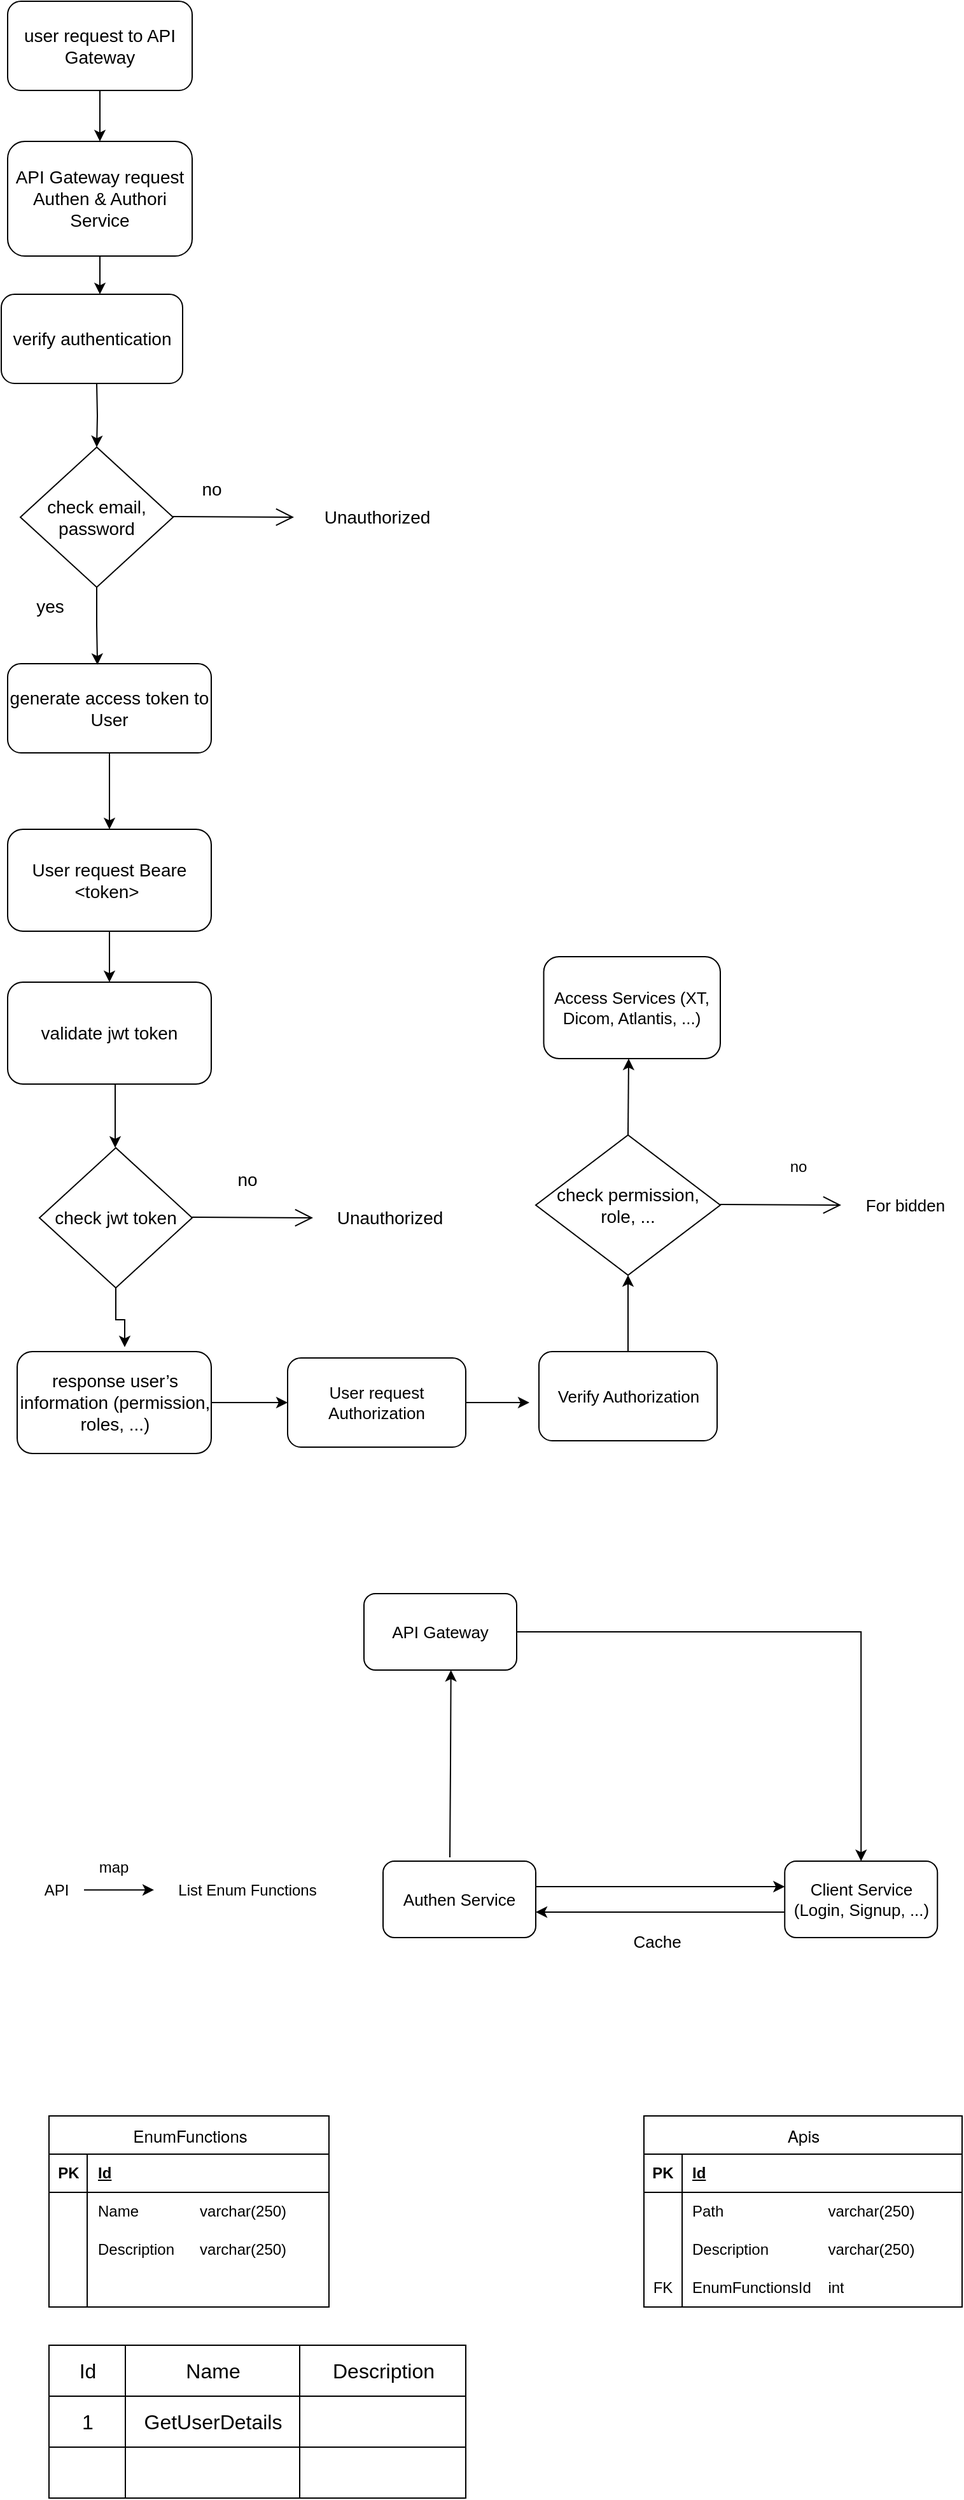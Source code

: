 <mxfile version="24.8.6">
  <diagram name="Page-1" id="XskubEJi0R3WrxgRnHOm">
    <mxGraphModel dx="1683" dy="868" grid="1" gridSize="10" guides="1" tooltips="1" connect="1" arrows="1" fold="1" page="1" pageScale="1" pageWidth="850" pageHeight="1100" math="0" shadow="0">
      <root>
        <mxCell id="0" />
        <mxCell id="1" parent="0" />
        <mxCell id="0LMOfcOHEF7ToOQz5EPv-5" style="edgeStyle=orthogonalEdgeStyle;rounded=0;orthogonalLoop=1;jettySize=auto;html=1;exitX=0.5;exitY=1;exitDx=0;exitDy=0;fontSize=14;" edge="1" parent="1" source="0LMOfcOHEF7ToOQz5EPv-1" target="0LMOfcOHEF7ToOQz5EPv-4">
          <mxGeometry relative="1" as="geometry" />
        </mxCell>
        <mxCell id="0LMOfcOHEF7ToOQz5EPv-1" value="user request to API Gateway" style="rounded=1;whiteSpace=wrap;html=1;fontSize=14;" vertex="1" parent="1">
          <mxGeometry x="20" y="20" width="145" height="70" as="geometry" />
        </mxCell>
        <mxCell id="0LMOfcOHEF7ToOQz5EPv-96" style="edgeStyle=orthogonalEdgeStyle;rounded=0;orthogonalLoop=1;jettySize=auto;html=1;" edge="1" parent="1" source="0LMOfcOHEF7ToOQz5EPv-4">
          <mxGeometry relative="1" as="geometry">
            <mxPoint x="92.5" y="250" as="targetPoint" />
          </mxGeometry>
        </mxCell>
        <mxCell id="0LMOfcOHEF7ToOQz5EPv-4" value="API Gateway request Authen &amp;amp; Authori Service" style="rounded=1;whiteSpace=wrap;html=1;fontSize=14;" vertex="1" parent="1">
          <mxGeometry x="20" y="130" width="145" height="90" as="geometry" />
        </mxCell>
        <mxCell id="0LMOfcOHEF7ToOQz5EPv-7" value="check email, password" style="rhombus;whiteSpace=wrap;html=1;fontSize=14;" vertex="1" parent="1">
          <mxGeometry x="30" y="370" width="120" height="110" as="geometry" />
        </mxCell>
        <mxCell id="0LMOfcOHEF7ToOQz5EPv-8" value="" style="endArrow=open;endFill=1;endSize=12;html=1;rounded=0;fontSize=14;" edge="1" parent="1">
          <mxGeometry width="160" relative="1" as="geometry">
            <mxPoint x="150" y="424.5" as="sourcePoint" />
            <mxPoint x="245" y="425" as="targetPoint" />
          </mxGeometry>
        </mxCell>
        <mxCell id="0LMOfcOHEF7ToOQz5EPv-10" style="edgeStyle=orthogonalEdgeStyle;rounded=0;orthogonalLoop=1;jettySize=auto;html=1;entryX=0.5;entryY=0;entryDx=0;entryDy=0;fontSize=14;" edge="1" parent="1" target="0LMOfcOHEF7ToOQz5EPv-7">
          <mxGeometry relative="1" as="geometry">
            <mxPoint x="90" y="320" as="sourcePoint" />
            <mxPoint x="90" y="360" as="targetPoint" />
          </mxGeometry>
        </mxCell>
        <mxCell id="0LMOfcOHEF7ToOQz5EPv-11" value="no" style="text;html=1;align=center;verticalAlign=middle;resizable=0;points=[];autosize=1;strokeColor=none;fillColor=none;fontSize=14;" vertex="1" parent="1">
          <mxGeometry x="160" y="388" width="40" height="30" as="geometry" />
        </mxCell>
        <mxCell id="0LMOfcOHEF7ToOQz5EPv-12" value="yes" style="text;html=1;align=center;verticalAlign=middle;resizable=0;points=[];autosize=1;strokeColor=none;fillColor=none;fontSize=14;" vertex="1" parent="1">
          <mxGeometry x="27.5" y="480" width="50" height="30" as="geometry" />
        </mxCell>
        <mxCell id="0LMOfcOHEF7ToOQz5EPv-42" style="edgeStyle=orthogonalEdgeStyle;rounded=0;orthogonalLoop=1;jettySize=auto;html=1;" edge="1" parent="1" source="0LMOfcOHEF7ToOQz5EPv-13" target="0LMOfcOHEF7ToOQz5EPv-39">
          <mxGeometry relative="1" as="geometry" />
        </mxCell>
        <mxCell id="0LMOfcOHEF7ToOQz5EPv-13" value="generate access token to User" style="rounded=1;whiteSpace=wrap;html=1;fontSize=14;" vertex="1" parent="1">
          <mxGeometry x="20" y="540" width="160" height="70" as="geometry" />
        </mxCell>
        <mxCell id="0LMOfcOHEF7ToOQz5EPv-14" value="&lt;p style=&quot;line-height: 120%; font-size: 14px;&quot;&gt;Unauthorized&lt;/p&gt;" style="text;html=1;align=center;verticalAlign=middle;resizable=0;points=[];autosize=1;strokeColor=none;fillColor=none;fontSize=14;" vertex="1" parent="1">
          <mxGeometry x="255" y="395" width="110" height="60" as="geometry" />
        </mxCell>
        <mxCell id="0LMOfcOHEF7ToOQz5EPv-109" style="edgeStyle=orthogonalEdgeStyle;rounded=0;orthogonalLoop=1;jettySize=auto;html=1;entryX=0;entryY=0.5;entryDx=0;entryDy=0;" edge="1" parent="1" source="0LMOfcOHEF7ToOQz5EPv-16" target="0LMOfcOHEF7ToOQz5EPv-108">
          <mxGeometry relative="1" as="geometry" />
        </mxCell>
        <mxCell id="0LMOfcOHEF7ToOQz5EPv-16" value="&lt;span style=&quot;text-align: left;&quot;&gt;&lt;font style=&quot;font-size: 14px;&quot;&gt;response user’s information (permission, roles, ...)&lt;/font&gt;&lt;/span&gt;" style="rounded=1;whiteSpace=wrap;html=1;fontSize=13;" vertex="1" parent="1">
          <mxGeometry x="27.5" y="1080" width="152.5" height="80" as="geometry" />
        </mxCell>
        <mxCell id="0LMOfcOHEF7ToOQz5EPv-23" value="verify authentication" style="rounded=1;whiteSpace=wrap;html=1;fontSize=14;" vertex="1" parent="1">
          <mxGeometry x="15" y="250" width="142.5" height="70" as="geometry" />
        </mxCell>
        <mxCell id="0LMOfcOHEF7ToOQz5EPv-107" style="edgeStyle=orthogonalEdgeStyle;rounded=0;orthogonalLoop=1;jettySize=auto;html=1;entryX=0.5;entryY=0;entryDx=0;entryDy=0;" edge="1" parent="1" source="0LMOfcOHEF7ToOQz5EPv-39" target="0LMOfcOHEF7ToOQz5EPv-98">
          <mxGeometry relative="1" as="geometry" />
        </mxCell>
        <mxCell id="0LMOfcOHEF7ToOQz5EPv-39" value="User request Beare &amp;lt;token&amp;gt;&amp;nbsp;" style="rounded=1;whiteSpace=wrap;html=1;fontSize=14;" vertex="1" parent="1">
          <mxGeometry x="20" y="670" width="160" height="80" as="geometry" />
        </mxCell>
        <mxCell id="0LMOfcOHEF7ToOQz5EPv-41" style="edgeStyle=orthogonalEdgeStyle;rounded=0;orthogonalLoop=1;jettySize=auto;html=1;entryX=0.441;entryY=0.013;entryDx=0;entryDy=0;entryPerimeter=0;" edge="1" parent="1" source="0LMOfcOHEF7ToOQz5EPv-7" target="0LMOfcOHEF7ToOQz5EPv-13">
          <mxGeometry relative="1" as="geometry" />
        </mxCell>
        <mxCell id="0LMOfcOHEF7ToOQz5EPv-98" value="validate jwt token" style="rounded=1;whiteSpace=wrap;html=1;fontSize=14;" vertex="1" parent="1">
          <mxGeometry x="20" y="790" width="160" height="80" as="geometry" />
        </mxCell>
        <mxCell id="0LMOfcOHEF7ToOQz5EPv-99" value="check jwt token" style="rhombus;whiteSpace=wrap;html=1;fontSize=14;" vertex="1" parent="1">
          <mxGeometry x="45" y="920" width="120" height="110" as="geometry" />
        </mxCell>
        <mxCell id="0LMOfcOHEF7ToOQz5EPv-100" style="edgeStyle=orthogonalEdgeStyle;rounded=0;orthogonalLoop=1;jettySize=auto;html=1;" edge="1" parent="1">
          <mxGeometry relative="1" as="geometry">
            <mxPoint x="104.5" y="870" as="sourcePoint" />
            <mxPoint x="104.5" y="920" as="targetPoint" />
          </mxGeometry>
        </mxCell>
        <mxCell id="0LMOfcOHEF7ToOQz5EPv-101" value="" style="endArrow=open;endFill=1;endSize=12;html=1;rounded=0;fontSize=14;" edge="1" parent="1">
          <mxGeometry width="160" relative="1" as="geometry">
            <mxPoint x="165" y="974.5" as="sourcePoint" />
            <mxPoint x="260" y="975" as="targetPoint" />
          </mxGeometry>
        </mxCell>
        <mxCell id="0LMOfcOHEF7ToOQz5EPv-102" value="no" style="text;html=1;align=center;verticalAlign=middle;resizable=0;points=[];autosize=1;strokeColor=none;fillColor=none;fontSize=14;" vertex="1" parent="1">
          <mxGeometry x="187.5" y="930" width="40" height="30" as="geometry" />
        </mxCell>
        <mxCell id="0LMOfcOHEF7ToOQz5EPv-103" value="&lt;p style=&quot;line-height: 120%; font-size: 14px;&quot;&gt;Unauthorized&lt;/p&gt;" style="text;html=1;align=center;verticalAlign=middle;resizable=0;points=[];autosize=1;strokeColor=none;fillColor=none;fontSize=14;" vertex="1" parent="1">
          <mxGeometry x="265" y="945" width="110" height="60" as="geometry" />
        </mxCell>
        <mxCell id="0LMOfcOHEF7ToOQz5EPv-106" style="edgeStyle=orthogonalEdgeStyle;rounded=0;orthogonalLoop=1;jettySize=auto;html=1;entryX=0.554;entryY=-0.043;entryDx=0;entryDy=0;entryPerimeter=0;" edge="1" parent="1" source="0LMOfcOHEF7ToOQz5EPv-99" target="0LMOfcOHEF7ToOQz5EPv-16">
          <mxGeometry relative="1" as="geometry" />
        </mxCell>
        <mxCell id="0LMOfcOHEF7ToOQz5EPv-119" style="edgeStyle=orthogonalEdgeStyle;rounded=0;orthogonalLoop=1;jettySize=auto;html=1;" edge="1" parent="1" source="0LMOfcOHEF7ToOQz5EPv-108">
          <mxGeometry relative="1" as="geometry">
            <mxPoint x="430" y="1120" as="targetPoint" />
          </mxGeometry>
        </mxCell>
        <mxCell id="0LMOfcOHEF7ToOQz5EPv-108" value="&lt;span style=&quot;text-align: left;&quot;&gt;User request Authorization&lt;/span&gt;" style="rounded=1;whiteSpace=wrap;html=1;fontSize=13;" vertex="1" parent="1">
          <mxGeometry x="240" y="1085" width="140" height="70" as="geometry" />
        </mxCell>
        <mxCell id="0LMOfcOHEF7ToOQz5EPv-113" style="edgeStyle=orthogonalEdgeStyle;rounded=0;orthogonalLoop=1;jettySize=auto;html=1;entryX=0.5;entryY=1;entryDx=0;entryDy=0;" edge="1" parent="1" source="0LMOfcOHEF7ToOQz5EPv-110" target="0LMOfcOHEF7ToOQz5EPv-112">
          <mxGeometry relative="1" as="geometry" />
        </mxCell>
        <mxCell id="0LMOfcOHEF7ToOQz5EPv-110" value="&lt;span style=&quot;text-align: left;&quot;&gt;Verify Authorization&lt;/span&gt;" style="rounded=1;whiteSpace=wrap;html=1;fontSize=13;" vertex="1" parent="1">
          <mxGeometry x="437.5" y="1080" width="140" height="70" as="geometry" />
        </mxCell>
        <mxCell id="0LMOfcOHEF7ToOQz5EPv-112" value="check permission, role, ..." style="rhombus;whiteSpace=wrap;html=1;fontSize=14;" vertex="1" parent="1">
          <mxGeometry x="435" y="910" width="145" height="110" as="geometry" />
        </mxCell>
        <mxCell id="0LMOfcOHEF7ToOQz5EPv-114" value="" style="endArrow=open;endFill=1;endSize=12;html=1;rounded=0;fontSize=14;" edge="1" parent="1">
          <mxGeometry width="160" relative="1" as="geometry">
            <mxPoint x="580" y="964.5" as="sourcePoint" />
            <mxPoint x="675" y="965" as="targetPoint" />
          </mxGeometry>
        </mxCell>
        <mxCell id="0LMOfcOHEF7ToOQz5EPv-115" value="no" style="text;html=1;align=center;verticalAlign=middle;resizable=0;points=[];autosize=1;strokeColor=none;fillColor=none;" vertex="1" parent="1">
          <mxGeometry x="621.25" y="920" width="40" height="30" as="geometry" />
        </mxCell>
        <mxCell id="0LMOfcOHEF7ToOQz5EPv-116" value="&lt;span style=&quot;font-size: 13px;&quot;&gt;For bidden&lt;/span&gt;" style="text;html=1;align=center;verticalAlign=middle;resizable=0;points=[];autosize=1;strokeColor=none;fillColor=none;" vertex="1" parent="1">
          <mxGeometry x="680" y="950" width="90" height="30" as="geometry" />
        </mxCell>
        <mxCell id="0LMOfcOHEF7ToOQz5EPv-117" value="" style="endArrow=classic;html=1;rounded=0;exitX=0.5;exitY=0;exitDx=0;exitDy=0;" edge="1" parent="1" source="0LMOfcOHEF7ToOQz5EPv-112">
          <mxGeometry width="50" height="50" relative="1" as="geometry">
            <mxPoint x="400" y="770" as="sourcePoint" />
            <mxPoint x="508" y="850" as="targetPoint" />
          </mxGeometry>
        </mxCell>
        <mxCell id="0LMOfcOHEF7ToOQz5EPv-118" value="&lt;span style=&quot;font-size: 13px;&quot;&gt;Access Services (XT, Dicom, Atlantis, ...)&lt;/span&gt;" style="rounded=1;whiteSpace=wrap;html=1;" vertex="1" parent="1">
          <mxGeometry x="441.25" y="770" width="138.75" height="80" as="geometry" />
        </mxCell>
        <mxCell id="0LMOfcOHEF7ToOQz5EPv-125" style="edgeStyle=orthogonalEdgeStyle;rounded=0;orthogonalLoop=1;jettySize=auto;html=1;entryX=0.5;entryY=0;entryDx=0;entryDy=0;" edge="1" parent="1" source="0LMOfcOHEF7ToOQz5EPv-120" target="0LMOfcOHEF7ToOQz5EPv-123">
          <mxGeometry relative="1" as="geometry" />
        </mxCell>
        <mxCell id="0LMOfcOHEF7ToOQz5EPv-120" value="API Gateway" style="rounded=1;whiteSpace=wrap;html=1;fontSize=13;" vertex="1" parent="1">
          <mxGeometry x="300" y="1270" width="120" height="60" as="geometry" />
        </mxCell>
        <mxCell id="0LMOfcOHEF7ToOQz5EPv-133" style="edgeStyle=orthogonalEdgeStyle;rounded=0;orthogonalLoop=1;jettySize=auto;html=1;entryX=0;entryY=0.5;entryDx=0;entryDy=0;" edge="1" parent="1">
          <mxGeometry relative="1" as="geometry">
            <mxPoint x="435" y="1500" as="sourcePoint" />
            <mxPoint x="630.63" y="1500" as="targetPoint" />
          </mxGeometry>
        </mxCell>
        <mxCell id="0LMOfcOHEF7ToOQz5EPv-122" value="Authen Service" style="rounded=1;whiteSpace=wrap;html=1;fontSize=13;" vertex="1" parent="1">
          <mxGeometry x="315" y="1480" width="120" height="60" as="geometry" />
        </mxCell>
        <mxCell id="0LMOfcOHEF7ToOQz5EPv-126" style="edgeStyle=orthogonalEdgeStyle;rounded=0;orthogonalLoop=1;jettySize=auto;html=1;entryX=1;entryY=0.5;entryDx=0;entryDy=0;" edge="1" parent="1">
          <mxGeometry relative="1" as="geometry">
            <mxPoint x="630.63" y="1520" as="sourcePoint" />
            <mxPoint x="435" y="1520" as="targetPoint" />
          </mxGeometry>
        </mxCell>
        <mxCell id="0LMOfcOHEF7ToOQz5EPv-123" value="Client Service (Login, Signup, ...)" style="rounded=1;whiteSpace=wrap;html=1;fontSize=13;" vertex="1" parent="1">
          <mxGeometry x="630.63" y="1480" width="120" height="60" as="geometry" />
        </mxCell>
        <mxCell id="0LMOfcOHEF7ToOQz5EPv-131" style="edgeStyle=orthogonalEdgeStyle;rounded=0;orthogonalLoop=1;jettySize=auto;html=1;entryX=0.632;entryY=1.05;entryDx=0;entryDy=0;entryPerimeter=0;" edge="1" parent="1">
          <mxGeometry relative="1" as="geometry">
            <mxPoint x="367.5" y="1477" as="sourcePoint" />
            <mxPoint x="368.34" y="1330.0" as="targetPoint" />
          </mxGeometry>
        </mxCell>
        <mxCell id="0LMOfcOHEF7ToOQz5EPv-132" value="Cache" style="text;html=1;align=center;verticalAlign=middle;resizable=0;points=[];autosize=1;strokeColor=none;fillColor=none;fontSize=13;" vertex="1" parent="1">
          <mxGeometry x="500" y="1528" width="60" height="30" as="geometry" />
        </mxCell>
        <mxCell id="0LMOfcOHEF7ToOQz5EPv-134" value="&lt;p style=&quot;margin: 0px; font-variant-numeric: normal; font-variant-east-asian: normal; font-variant-alternates: normal; font-size-adjust: none; font-kerning: auto; font-optical-sizing: auto; font-feature-settings: normal; font-variation-settings: normal; font-variant-position: normal; font-variant-emoji: normal; font-weight: 400; font-stretch: normal; font-size: 13px; line-height: normal; font-family: &amp;quot;Helvetica Neue&amp;quot;; text-align: start; text-wrap-mode: wrap;&quot; class=&quot;p1&quot;&gt;EnumFunctions&lt;/p&gt;" style="shape=table;startSize=30;container=1;collapsible=1;childLayout=tableLayout;fixedRows=1;rowLines=0;fontStyle=1;align=center;resizeLast=1;html=1;" vertex="1" parent="1">
          <mxGeometry x="52.5" y="1680" width="220" height="150" as="geometry" />
        </mxCell>
        <mxCell id="0LMOfcOHEF7ToOQz5EPv-135" value="" style="shape=tableRow;horizontal=0;startSize=0;swimlaneHead=0;swimlaneBody=0;fillColor=none;collapsible=0;dropTarget=0;points=[[0,0.5],[1,0.5]];portConstraint=eastwest;top=0;left=0;right=0;bottom=1;" vertex="1" parent="0LMOfcOHEF7ToOQz5EPv-134">
          <mxGeometry y="30" width="220" height="30" as="geometry" />
        </mxCell>
        <mxCell id="0LMOfcOHEF7ToOQz5EPv-136" value="PK" style="shape=partialRectangle;connectable=0;fillColor=none;top=0;left=0;bottom=0;right=0;fontStyle=1;overflow=hidden;whiteSpace=wrap;html=1;" vertex="1" parent="0LMOfcOHEF7ToOQz5EPv-135">
          <mxGeometry width="30" height="30" as="geometry">
            <mxRectangle width="30" height="30" as="alternateBounds" />
          </mxGeometry>
        </mxCell>
        <mxCell id="0LMOfcOHEF7ToOQz5EPv-137" value="Id" style="shape=partialRectangle;connectable=0;fillColor=none;top=0;left=0;bottom=0;right=0;align=left;spacingLeft=6;fontStyle=5;overflow=hidden;whiteSpace=wrap;html=1;" vertex="1" parent="0LMOfcOHEF7ToOQz5EPv-135">
          <mxGeometry x="30" width="190" height="30" as="geometry">
            <mxRectangle width="190" height="30" as="alternateBounds" />
          </mxGeometry>
        </mxCell>
        <mxCell id="0LMOfcOHEF7ToOQz5EPv-138" value="" style="shape=tableRow;horizontal=0;startSize=0;swimlaneHead=0;swimlaneBody=0;fillColor=none;collapsible=0;dropTarget=0;points=[[0,0.5],[1,0.5]];portConstraint=eastwest;top=0;left=0;right=0;bottom=0;" vertex="1" parent="0LMOfcOHEF7ToOQz5EPv-134">
          <mxGeometry y="60" width="220" height="30" as="geometry" />
        </mxCell>
        <mxCell id="0LMOfcOHEF7ToOQz5EPv-139" value="" style="shape=partialRectangle;connectable=0;fillColor=none;top=0;left=0;bottom=0;right=0;editable=1;overflow=hidden;whiteSpace=wrap;html=1;" vertex="1" parent="0LMOfcOHEF7ToOQz5EPv-138">
          <mxGeometry width="30" height="30" as="geometry">
            <mxRectangle width="30" height="30" as="alternateBounds" />
          </mxGeometry>
        </mxCell>
        <mxCell id="0LMOfcOHEF7ToOQz5EPv-140" value="Name&lt;span style=&quot;white-space: pre;&quot;&gt;&#x9;&lt;/span&gt;&lt;span style=&quot;white-space: pre;&quot;&gt;&#x9;&lt;/span&gt;varchar(250)" style="shape=partialRectangle;connectable=0;fillColor=none;top=0;left=0;bottom=0;right=0;align=left;spacingLeft=6;overflow=hidden;whiteSpace=wrap;html=1;" vertex="1" parent="0LMOfcOHEF7ToOQz5EPv-138">
          <mxGeometry x="30" width="190" height="30" as="geometry">
            <mxRectangle width="190" height="30" as="alternateBounds" />
          </mxGeometry>
        </mxCell>
        <mxCell id="0LMOfcOHEF7ToOQz5EPv-141" value="" style="shape=tableRow;horizontal=0;startSize=0;swimlaneHead=0;swimlaneBody=0;fillColor=none;collapsible=0;dropTarget=0;points=[[0,0.5],[1,0.5]];portConstraint=eastwest;top=0;left=0;right=0;bottom=0;" vertex="1" parent="0LMOfcOHEF7ToOQz5EPv-134">
          <mxGeometry y="90" width="220" height="30" as="geometry" />
        </mxCell>
        <mxCell id="0LMOfcOHEF7ToOQz5EPv-142" value="" style="shape=partialRectangle;connectable=0;fillColor=none;top=0;left=0;bottom=0;right=0;editable=1;overflow=hidden;whiteSpace=wrap;html=1;" vertex="1" parent="0LMOfcOHEF7ToOQz5EPv-141">
          <mxGeometry width="30" height="30" as="geometry">
            <mxRectangle width="30" height="30" as="alternateBounds" />
          </mxGeometry>
        </mxCell>
        <mxCell id="0LMOfcOHEF7ToOQz5EPv-143" value="Description&lt;span style=&quot;white-space: pre;&quot;&gt;&#x9;&lt;/span&gt;varchar(250)" style="shape=partialRectangle;connectable=0;fillColor=none;top=0;left=0;bottom=0;right=0;align=left;spacingLeft=6;overflow=hidden;whiteSpace=wrap;html=1;" vertex="1" parent="0LMOfcOHEF7ToOQz5EPv-141">
          <mxGeometry x="30" width="190" height="30" as="geometry">
            <mxRectangle width="190" height="30" as="alternateBounds" />
          </mxGeometry>
        </mxCell>
        <mxCell id="0LMOfcOHEF7ToOQz5EPv-144" value="" style="shape=tableRow;horizontal=0;startSize=0;swimlaneHead=0;swimlaneBody=0;fillColor=none;collapsible=0;dropTarget=0;points=[[0,0.5],[1,0.5]];portConstraint=eastwest;top=0;left=0;right=0;bottom=0;" vertex="1" parent="0LMOfcOHEF7ToOQz5EPv-134">
          <mxGeometry y="120" width="220" height="30" as="geometry" />
        </mxCell>
        <mxCell id="0LMOfcOHEF7ToOQz5EPv-145" value="" style="shape=partialRectangle;connectable=0;fillColor=none;top=0;left=0;bottom=0;right=0;editable=1;overflow=hidden;whiteSpace=wrap;html=1;" vertex="1" parent="0LMOfcOHEF7ToOQz5EPv-144">
          <mxGeometry width="30" height="30" as="geometry">
            <mxRectangle width="30" height="30" as="alternateBounds" />
          </mxGeometry>
        </mxCell>
        <mxCell id="0LMOfcOHEF7ToOQz5EPv-146" value="" style="shape=partialRectangle;connectable=0;fillColor=none;top=0;left=0;bottom=0;right=0;align=left;spacingLeft=6;overflow=hidden;whiteSpace=wrap;html=1;" vertex="1" parent="0LMOfcOHEF7ToOQz5EPv-144">
          <mxGeometry x="30" width="190" height="30" as="geometry">
            <mxRectangle width="190" height="30" as="alternateBounds" />
          </mxGeometry>
        </mxCell>
        <mxCell id="0LMOfcOHEF7ToOQz5EPv-150" value="&lt;p style=&quot;margin: 0px; font-variant-numeric: normal; font-variant-east-asian: normal; font-variant-alternates: normal; font-size-adjust: none; font-kerning: auto; font-optical-sizing: auto; font-feature-settings: normal; font-variation-settings: normal; font-variant-position: normal; font-variant-emoji: normal; font-weight: 400; font-stretch: normal; font-size: 13px; line-height: normal; font-family: &amp;quot;Helvetica Neue&amp;quot;; text-align: start; text-wrap-mode: wrap;&quot; class=&quot;p1&quot;&gt;Apis&lt;/p&gt;" style="shape=table;startSize=30;container=1;collapsible=1;childLayout=tableLayout;fixedRows=1;rowLines=0;fontStyle=1;align=center;resizeLast=1;html=1;" vertex="1" parent="1">
          <mxGeometry x="520" y="1680" width="250" height="150" as="geometry" />
        </mxCell>
        <mxCell id="0LMOfcOHEF7ToOQz5EPv-151" value="" style="shape=tableRow;horizontal=0;startSize=0;swimlaneHead=0;swimlaneBody=0;fillColor=none;collapsible=0;dropTarget=0;points=[[0,0.5],[1,0.5]];portConstraint=eastwest;top=0;left=0;right=0;bottom=1;" vertex="1" parent="0LMOfcOHEF7ToOQz5EPv-150">
          <mxGeometry y="30" width="250" height="30" as="geometry" />
        </mxCell>
        <mxCell id="0LMOfcOHEF7ToOQz5EPv-152" value="PK" style="shape=partialRectangle;connectable=0;fillColor=none;top=0;left=0;bottom=0;right=0;fontStyle=1;overflow=hidden;whiteSpace=wrap;html=1;" vertex="1" parent="0LMOfcOHEF7ToOQz5EPv-151">
          <mxGeometry width="30" height="30" as="geometry">
            <mxRectangle width="30" height="30" as="alternateBounds" />
          </mxGeometry>
        </mxCell>
        <mxCell id="0LMOfcOHEF7ToOQz5EPv-153" value="Id" style="shape=partialRectangle;connectable=0;fillColor=none;top=0;left=0;bottom=0;right=0;align=left;spacingLeft=6;fontStyle=5;overflow=hidden;whiteSpace=wrap;html=1;" vertex="1" parent="0LMOfcOHEF7ToOQz5EPv-151">
          <mxGeometry x="30" width="220" height="30" as="geometry">
            <mxRectangle width="220" height="30" as="alternateBounds" />
          </mxGeometry>
        </mxCell>
        <mxCell id="0LMOfcOHEF7ToOQz5EPv-154" value="" style="shape=tableRow;horizontal=0;startSize=0;swimlaneHead=0;swimlaneBody=0;fillColor=none;collapsible=0;dropTarget=0;points=[[0,0.5],[1,0.5]];portConstraint=eastwest;top=0;left=0;right=0;bottom=0;" vertex="1" parent="0LMOfcOHEF7ToOQz5EPv-150">
          <mxGeometry y="60" width="250" height="30" as="geometry" />
        </mxCell>
        <mxCell id="0LMOfcOHEF7ToOQz5EPv-155" value="" style="shape=partialRectangle;connectable=0;fillColor=none;top=0;left=0;bottom=0;right=0;editable=1;overflow=hidden;whiteSpace=wrap;html=1;" vertex="1" parent="0LMOfcOHEF7ToOQz5EPv-154">
          <mxGeometry width="30" height="30" as="geometry">
            <mxRectangle width="30" height="30" as="alternateBounds" />
          </mxGeometry>
        </mxCell>
        <mxCell id="0LMOfcOHEF7ToOQz5EPv-156" value="Path&lt;span style=&quot;white-space: pre;&quot;&gt;&#x9;&lt;/span&gt;&lt;span style=&quot;white-space: pre;&quot;&gt;&#x9;&lt;/span&gt;&lt;span style=&quot;white-space: pre;&quot;&gt;&#x9;&lt;/span&gt;&lt;span style=&quot;white-space: pre;&quot;&gt;&#x9;&lt;/span&gt;varchar(250)" style="shape=partialRectangle;connectable=0;fillColor=none;top=0;left=0;bottom=0;right=0;align=left;spacingLeft=6;overflow=hidden;whiteSpace=wrap;html=1;" vertex="1" parent="0LMOfcOHEF7ToOQz5EPv-154">
          <mxGeometry x="30" width="220" height="30" as="geometry">
            <mxRectangle width="220" height="30" as="alternateBounds" />
          </mxGeometry>
        </mxCell>
        <mxCell id="0LMOfcOHEF7ToOQz5EPv-157" value="" style="shape=tableRow;horizontal=0;startSize=0;swimlaneHead=0;swimlaneBody=0;fillColor=none;collapsible=0;dropTarget=0;points=[[0,0.5],[1,0.5]];portConstraint=eastwest;top=0;left=0;right=0;bottom=0;" vertex="1" parent="0LMOfcOHEF7ToOQz5EPv-150">
          <mxGeometry y="90" width="250" height="30" as="geometry" />
        </mxCell>
        <mxCell id="0LMOfcOHEF7ToOQz5EPv-158" value="" style="shape=partialRectangle;connectable=0;fillColor=none;top=0;left=0;bottom=0;right=0;editable=1;overflow=hidden;whiteSpace=wrap;html=1;" vertex="1" parent="0LMOfcOHEF7ToOQz5EPv-157">
          <mxGeometry width="30" height="30" as="geometry">
            <mxRectangle width="30" height="30" as="alternateBounds" />
          </mxGeometry>
        </mxCell>
        <mxCell id="0LMOfcOHEF7ToOQz5EPv-159" value="Description&lt;span style=&quot;white-space: pre;&quot;&gt;&#x9;&lt;span style=&quot;white-space: pre;&quot;&gt;&#x9;&lt;/span&gt;&lt;/span&gt;varchar(250)" style="shape=partialRectangle;connectable=0;fillColor=none;top=0;left=0;bottom=0;right=0;align=left;spacingLeft=6;overflow=hidden;whiteSpace=wrap;html=1;" vertex="1" parent="0LMOfcOHEF7ToOQz5EPv-157">
          <mxGeometry x="30" width="220" height="30" as="geometry">
            <mxRectangle width="220" height="30" as="alternateBounds" />
          </mxGeometry>
        </mxCell>
        <mxCell id="0LMOfcOHEF7ToOQz5EPv-160" value="" style="shape=tableRow;horizontal=0;startSize=0;swimlaneHead=0;swimlaneBody=0;fillColor=none;collapsible=0;dropTarget=0;points=[[0,0.5],[1,0.5]];portConstraint=eastwest;top=0;left=0;right=0;bottom=0;" vertex="1" parent="0LMOfcOHEF7ToOQz5EPv-150">
          <mxGeometry y="120" width="250" height="30" as="geometry" />
        </mxCell>
        <mxCell id="0LMOfcOHEF7ToOQz5EPv-161" value="FK" style="shape=partialRectangle;connectable=0;fillColor=none;top=0;left=0;bottom=0;right=0;editable=1;overflow=hidden;whiteSpace=wrap;html=1;" vertex="1" parent="0LMOfcOHEF7ToOQz5EPv-160">
          <mxGeometry width="30" height="30" as="geometry">
            <mxRectangle width="30" height="30" as="alternateBounds" />
          </mxGeometry>
        </mxCell>
        <mxCell id="0LMOfcOHEF7ToOQz5EPv-162" value="EnumFunctionsId&lt;span style=&quot;white-space: pre;&quot;&gt;&#x9;&lt;/span&gt;int" style="shape=partialRectangle;connectable=0;fillColor=none;top=0;left=0;bottom=0;right=0;align=left;spacingLeft=6;overflow=hidden;whiteSpace=wrap;html=1;" vertex="1" parent="0LMOfcOHEF7ToOQz5EPv-160">
          <mxGeometry x="30" width="220" height="30" as="geometry">
            <mxRectangle width="220" height="30" as="alternateBounds" />
          </mxGeometry>
        </mxCell>
        <mxCell id="0LMOfcOHEF7ToOQz5EPv-165" style="edgeStyle=orthogonalEdgeStyle;rounded=0;orthogonalLoop=1;jettySize=auto;html=1;" edge="1" parent="1">
          <mxGeometry relative="1" as="geometry">
            <mxPoint x="135" y="1502.58" as="targetPoint" />
            <mxPoint x="80" y="1502.58" as="sourcePoint" />
          </mxGeometry>
        </mxCell>
        <mxCell id="0LMOfcOHEF7ToOQz5EPv-163" value="API" style="text;html=1;align=center;verticalAlign=middle;resizable=0;points=[];autosize=1;strokeColor=none;fillColor=none;" vertex="1" parent="1">
          <mxGeometry x="37.5" y="1488" width="40" height="30" as="geometry" />
        </mxCell>
        <mxCell id="0LMOfcOHEF7ToOQz5EPv-164" value="List Enum Functions" style="text;html=1;align=center;verticalAlign=middle;resizable=0;points=[];autosize=1;strokeColor=none;fillColor=none;" vertex="1" parent="1">
          <mxGeometry x="142.5" y="1488" width="130" height="30" as="geometry" />
        </mxCell>
        <mxCell id="0LMOfcOHEF7ToOQz5EPv-166" value="map" style="text;html=1;align=center;verticalAlign=middle;resizable=0;points=[];autosize=1;strokeColor=none;fillColor=none;" vertex="1" parent="1">
          <mxGeometry x="77.5" y="1470" width="50" height="30" as="geometry" />
        </mxCell>
        <mxCell id="0LMOfcOHEF7ToOQz5EPv-168" value="" style="shape=table;startSize=0;container=1;collapsible=0;childLayout=tableLayout;fontSize=16;" vertex="1" parent="1">
          <mxGeometry x="52.5" y="1860" width="327.5" height="120" as="geometry" />
        </mxCell>
        <mxCell id="0LMOfcOHEF7ToOQz5EPv-169" value="" style="shape=tableRow;horizontal=0;startSize=0;swimlaneHead=0;swimlaneBody=0;strokeColor=inherit;top=0;left=0;bottom=0;right=0;collapsible=0;dropTarget=0;fillColor=none;points=[[0,0.5],[1,0.5]];portConstraint=eastwest;fontSize=16;" vertex="1" parent="0LMOfcOHEF7ToOQz5EPv-168">
          <mxGeometry width="327.5" height="40" as="geometry" />
        </mxCell>
        <mxCell id="0LMOfcOHEF7ToOQz5EPv-170" value="Id" style="shape=partialRectangle;html=1;whiteSpace=wrap;connectable=0;strokeColor=inherit;overflow=hidden;fillColor=none;top=0;left=0;bottom=0;right=0;pointerEvents=1;fontSize=16;" vertex="1" parent="0LMOfcOHEF7ToOQz5EPv-169">
          <mxGeometry width="60" height="40" as="geometry">
            <mxRectangle width="60" height="40" as="alternateBounds" />
          </mxGeometry>
        </mxCell>
        <mxCell id="0LMOfcOHEF7ToOQz5EPv-171" value="Name" style="shape=partialRectangle;html=1;whiteSpace=wrap;connectable=0;strokeColor=inherit;overflow=hidden;fillColor=none;top=0;left=0;bottom=0;right=0;pointerEvents=1;fontSize=16;" vertex="1" parent="0LMOfcOHEF7ToOQz5EPv-169">
          <mxGeometry x="60" width="137" height="40" as="geometry">
            <mxRectangle width="137" height="40" as="alternateBounds" />
          </mxGeometry>
        </mxCell>
        <mxCell id="0LMOfcOHEF7ToOQz5EPv-172" value="Description" style="shape=partialRectangle;html=1;whiteSpace=wrap;connectable=0;strokeColor=inherit;overflow=hidden;fillColor=none;top=0;left=0;bottom=0;right=0;pointerEvents=1;fontSize=16;" vertex="1" parent="0LMOfcOHEF7ToOQz5EPv-169">
          <mxGeometry x="197" width="131" height="40" as="geometry">
            <mxRectangle width="131" height="40" as="alternateBounds" />
          </mxGeometry>
        </mxCell>
        <mxCell id="0LMOfcOHEF7ToOQz5EPv-173" value="" style="shape=tableRow;horizontal=0;startSize=0;swimlaneHead=0;swimlaneBody=0;strokeColor=inherit;top=0;left=0;bottom=0;right=0;collapsible=0;dropTarget=0;fillColor=none;points=[[0,0.5],[1,0.5]];portConstraint=eastwest;fontSize=16;" vertex="1" parent="0LMOfcOHEF7ToOQz5EPv-168">
          <mxGeometry y="40" width="327.5" height="40" as="geometry" />
        </mxCell>
        <mxCell id="0LMOfcOHEF7ToOQz5EPv-174" value="1" style="shape=partialRectangle;html=1;whiteSpace=wrap;connectable=0;strokeColor=inherit;overflow=hidden;fillColor=none;top=0;left=0;bottom=0;right=0;pointerEvents=1;fontSize=16;" vertex="1" parent="0LMOfcOHEF7ToOQz5EPv-173">
          <mxGeometry width="60" height="40" as="geometry">
            <mxRectangle width="60" height="40" as="alternateBounds" />
          </mxGeometry>
        </mxCell>
        <mxCell id="0LMOfcOHEF7ToOQz5EPv-175" value="GetUserDetails" style="shape=partialRectangle;html=1;whiteSpace=wrap;connectable=0;strokeColor=inherit;overflow=hidden;fillColor=none;top=0;left=0;bottom=0;right=0;pointerEvents=1;fontSize=16;" vertex="1" parent="0LMOfcOHEF7ToOQz5EPv-173">
          <mxGeometry x="60" width="137" height="40" as="geometry">
            <mxRectangle width="137" height="40" as="alternateBounds" />
          </mxGeometry>
        </mxCell>
        <mxCell id="0LMOfcOHEF7ToOQz5EPv-176" value="" style="shape=partialRectangle;html=1;whiteSpace=wrap;connectable=0;strokeColor=inherit;overflow=hidden;fillColor=none;top=0;left=0;bottom=0;right=0;pointerEvents=1;fontSize=16;" vertex="1" parent="0LMOfcOHEF7ToOQz5EPv-173">
          <mxGeometry x="197" width="131" height="40" as="geometry">
            <mxRectangle width="131" height="40" as="alternateBounds" />
          </mxGeometry>
        </mxCell>
        <mxCell id="0LMOfcOHEF7ToOQz5EPv-177" value="" style="shape=tableRow;horizontal=0;startSize=0;swimlaneHead=0;swimlaneBody=0;strokeColor=inherit;top=0;left=0;bottom=0;right=0;collapsible=0;dropTarget=0;fillColor=none;points=[[0,0.5],[1,0.5]];portConstraint=eastwest;fontSize=16;" vertex="1" parent="0LMOfcOHEF7ToOQz5EPv-168">
          <mxGeometry y="80" width="327.5" height="40" as="geometry" />
        </mxCell>
        <mxCell id="0LMOfcOHEF7ToOQz5EPv-178" value="" style="shape=partialRectangle;html=1;whiteSpace=wrap;connectable=0;strokeColor=inherit;overflow=hidden;fillColor=none;top=0;left=0;bottom=0;right=0;pointerEvents=1;fontSize=16;" vertex="1" parent="0LMOfcOHEF7ToOQz5EPv-177">
          <mxGeometry width="60" height="40" as="geometry">
            <mxRectangle width="60" height="40" as="alternateBounds" />
          </mxGeometry>
        </mxCell>
        <mxCell id="0LMOfcOHEF7ToOQz5EPv-179" value="" style="shape=partialRectangle;html=1;whiteSpace=wrap;connectable=0;strokeColor=inherit;overflow=hidden;fillColor=none;top=0;left=0;bottom=0;right=0;pointerEvents=1;fontSize=16;" vertex="1" parent="0LMOfcOHEF7ToOQz5EPv-177">
          <mxGeometry x="60" width="137" height="40" as="geometry">
            <mxRectangle width="137" height="40" as="alternateBounds" />
          </mxGeometry>
        </mxCell>
        <mxCell id="0LMOfcOHEF7ToOQz5EPv-180" value="" style="shape=partialRectangle;html=1;whiteSpace=wrap;connectable=0;strokeColor=inherit;overflow=hidden;fillColor=none;top=0;left=0;bottom=0;right=0;pointerEvents=1;fontSize=16;" vertex="1" parent="0LMOfcOHEF7ToOQz5EPv-177">
          <mxGeometry x="197" width="131" height="40" as="geometry">
            <mxRectangle width="131" height="40" as="alternateBounds" />
          </mxGeometry>
        </mxCell>
      </root>
    </mxGraphModel>
  </diagram>
</mxfile>
